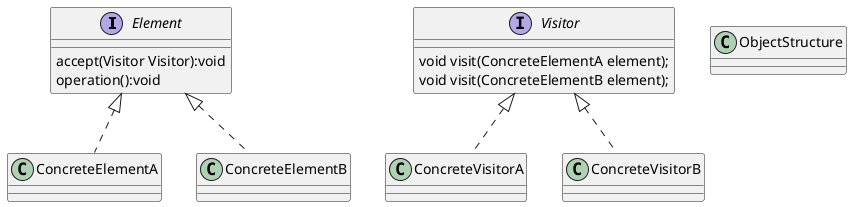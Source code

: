 @startuml

interface Element
interface Visitor

class ConcreteVisitorA
class ConcreteVisitorB

class ConcreteElementA
class ConcreteElementB

class ObjectStructure

Element<|..ConcreteElementA
Element<|..ConcreteElementB

Visitor<|..ConcreteVisitorA
Visitor<|..ConcreteVisitorB


interface Element{
    accept(Visitor Visitor):void
    operation():void
}
interface Visitor{
    void visit(ConcreteElementA element);
    void visit(ConcreteElementB element);
}
@enduml
